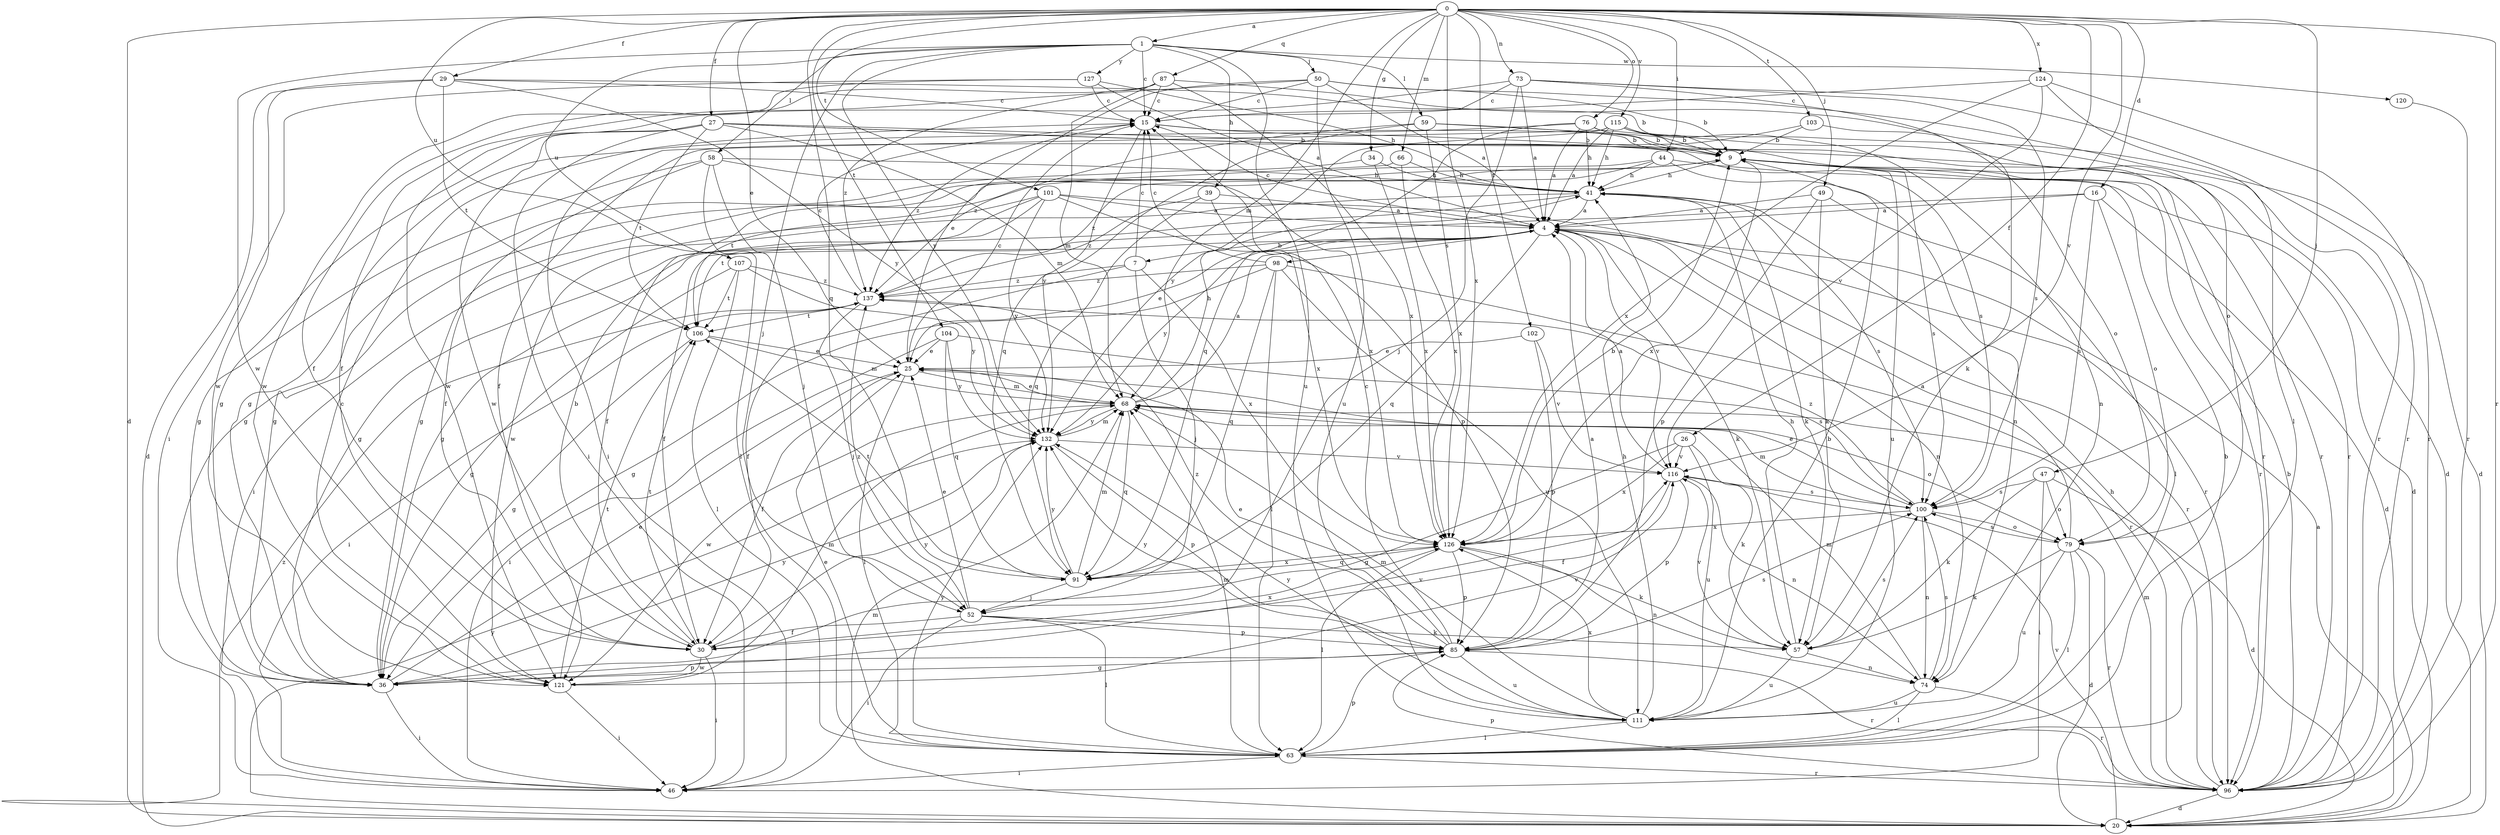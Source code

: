 strict digraph  {
0;
1;
4;
7;
9;
15;
16;
20;
25;
26;
27;
29;
30;
34;
36;
39;
41;
44;
46;
47;
49;
50;
52;
57;
58;
59;
63;
66;
68;
73;
74;
76;
79;
85;
87;
91;
96;
98;
100;
101;
102;
103;
104;
106;
107;
111;
115;
116;
120;
121;
124;
126;
127;
132;
137;
0 -> 1  [label=a];
0 -> 16  [label=d];
0 -> 20  [label=d];
0 -> 25  [label=e];
0 -> 26  [label=f];
0 -> 27  [label=f];
0 -> 29  [label=f];
0 -> 34  [label=g];
0 -> 44  [label=i];
0 -> 47  [label=j];
0 -> 49  [label=j];
0 -> 66  [label=m];
0 -> 68  [label=m];
0 -> 73  [label=n];
0 -> 76  [label=o];
0 -> 87  [label=q];
0 -> 91  [label=q];
0 -> 96  [label=r];
0 -> 101  [label=t];
0 -> 102  [label=t];
0 -> 103  [label=t];
0 -> 104  [label=t];
0 -> 107  [label=u];
0 -> 115  [label=v];
0 -> 116  [label=v];
0 -> 124  [label=x];
0 -> 126  [label=x];
1 -> 15  [label=c];
1 -> 39  [label=h];
1 -> 50  [label=j];
1 -> 52  [label=j];
1 -> 58  [label=l];
1 -> 59  [label=l];
1 -> 107  [label=u];
1 -> 111  [label=u];
1 -> 120  [label=w];
1 -> 121  [label=w];
1 -> 127  [label=y];
1 -> 132  [label=y];
4 -> 7  [label=b];
4 -> 15  [label=c];
4 -> 25  [label=e];
4 -> 30  [label=f];
4 -> 57  [label=k];
4 -> 74  [label=n];
4 -> 91  [label=q];
4 -> 96  [label=r];
4 -> 98  [label=s];
4 -> 116  [label=v];
4 -> 132  [label=y];
7 -> 15  [label=c];
7 -> 30  [label=f];
7 -> 52  [label=j];
7 -> 126  [label=x];
7 -> 137  [label=z];
9 -> 41  [label=h];
9 -> 96  [label=r];
9 -> 100  [label=s];
9 -> 106  [label=t];
9 -> 111  [label=u];
9 -> 126  [label=x];
15 -> 9  [label=b];
15 -> 96  [label=r];
15 -> 132  [label=y];
15 -> 137  [label=z];
16 -> 4  [label=a];
16 -> 20  [label=d];
16 -> 36  [label=g];
16 -> 79  [label=o];
16 -> 100  [label=s];
20 -> 4  [label=a];
20 -> 68  [label=m];
20 -> 116  [label=v];
20 -> 132  [label=y];
20 -> 137  [label=z];
25 -> 15  [label=c];
25 -> 30  [label=f];
25 -> 63  [label=l];
25 -> 68  [label=m];
26 -> 36  [label=g];
26 -> 57  [label=k];
26 -> 111  [label=u];
26 -> 116  [label=v];
26 -> 126  [label=x];
27 -> 9  [label=b];
27 -> 20  [label=d];
27 -> 36  [label=g];
27 -> 46  [label=i];
27 -> 68  [label=m];
27 -> 100  [label=s];
27 -> 106  [label=t];
27 -> 121  [label=w];
29 -> 9  [label=b];
29 -> 15  [label=c];
29 -> 20  [label=d];
29 -> 106  [label=t];
29 -> 121  [label=w];
29 -> 132  [label=y];
30 -> 9  [label=b];
30 -> 46  [label=i];
30 -> 106  [label=t];
30 -> 121  [label=w];
30 -> 126  [label=x];
30 -> 132  [label=y];
34 -> 36  [label=g];
34 -> 41  [label=h];
34 -> 126  [label=x];
36 -> 25  [label=e];
36 -> 46  [label=i];
36 -> 85  [label=p];
36 -> 116  [label=v];
36 -> 132  [label=y];
39 -> 4  [label=a];
39 -> 91  [label=q];
39 -> 126  [label=x];
39 -> 137  [label=z];
41 -> 4  [label=a];
41 -> 36  [label=g];
41 -> 46  [label=i];
41 -> 57  [label=k];
41 -> 100  [label=s];
44 -> 20  [label=d];
44 -> 36  [label=g];
44 -> 41  [label=h];
44 -> 74  [label=n];
44 -> 137  [label=z];
47 -> 20  [label=d];
47 -> 46  [label=i];
47 -> 57  [label=k];
47 -> 79  [label=o];
47 -> 100  [label=s];
49 -> 4  [label=a];
49 -> 57  [label=k];
49 -> 63  [label=l];
49 -> 85  [label=p];
50 -> 4  [label=a];
50 -> 9  [label=b];
50 -> 15  [label=c];
50 -> 25  [label=e];
50 -> 30  [label=f];
50 -> 96  [label=r];
50 -> 111  [label=u];
52 -> 25  [label=e];
52 -> 30  [label=f];
52 -> 46  [label=i];
52 -> 57  [label=k];
52 -> 63  [label=l];
52 -> 85  [label=p];
52 -> 137  [label=z];
57 -> 41  [label=h];
57 -> 74  [label=n];
57 -> 100  [label=s];
57 -> 111  [label=u];
57 -> 116  [label=v];
58 -> 30  [label=f];
58 -> 36  [label=g];
58 -> 41  [label=h];
58 -> 52  [label=j];
58 -> 63  [label=l];
58 -> 126  [label=x];
59 -> 9  [label=b];
59 -> 91  [label=q];
59 -> 96  [label=r];
59 -> 126  [label=x];
59 -> 137  [label=z];
63 -> 9  [label=b];
63 -> 25  [label=e];
63 -> 46  [label=i];
63 -> 68  [label=m];
63 -> 85  [label=p];
63 -> 96  [label=r];
63 -> 132  [label=y];
66 -> 36  [label=g];
66 -> 41  [label=h];
66 -> 126  [label=x];
68 -> 4  [label=a];
68 -> 25  [label=e];
68 -> 41  [label=h];
68 -> 79  [label=o];
68 -> 91  [label=q];
68 -> 121  [label=w];
68 -> 132  [label=y];
73 -> 4  [label=a];
73 -> 15  [label=c];
73 -> 52  [label=j];
73 -> 57  [label=k];
73 -> 96  [label=r];
73 -> 100  [label=s];
73 -> 121  [label=w];
74 -> 63  [label=l];
74 -> 68  [label=m];
74 -> 96  [label=r];
74 -> 100  [label=s];
74 -> 111  [label=u];
76 -> 4  [label=a];
76 -> 9  [label=b];
76 -> 36  [label=g];
76 -> 41  [label=h];
76 -> 91  [label=q];
76 -> 96  [label=r];
79 -> 4  [label=a];
79 -> 20  [label=d];
79 -> 57  [label=k];
79 -> 63  [label=l];
79 -> 96  [label=r];
79 -> 100  [label=s];
79 -> 111  [label=u];
85 -> 4  [label=a];
85 -> 15  [label=c];
85 -> 25  [label=e];
85 -> 36  [label=g];
85 -> 96  [label=r];
85 -> 100  [label=s];
85 -> 111  [label=u];
85 -> 132  [label=y];
85 -> 137  [label=z];
87 -> 15  [label=c];
87 -> 30  [label=f];
87 -> 68  [label=m];
87 -> 79  [label=o];
87 -> 126  [label=x];
87 -> 137  [label=z];
91 -> 52  [label=j];
91 -> 68  [label=m];
91 -> 106  [label=t];
91 -> 126  [label=x];
91 -> 132  [label=y];
96 -> 9  [label=b];
96 -> 20  [label=d];
96 -> 41  [label=h];
96 -> 68  [label=m];
96 -> 85  [label=p];
98 -> 15  [label=c];
98 -> 36  [label=g];
98 -> 63  [label=l];
98 -> 91  [label=q];
98 -> 96  [label=r];
98 -> 111  [label=u];
98 -> 137  [label=z];
100 -> 25  [label=e];
100 -> 68  [label=m];
100 -> 74  [label=n];
100 -> 79  [label=o];
100 -> 126  [label=x];
100 -> 137  [label=z];
101 -> 4  [label=a];
101 -> 30  [label=f];
101 -> 85  [label=p];
101 -> 96  [label=r];
101 -> 106  [label=t];
101 -> 121  [label=w];
101 -> 132  [label=y];
102 -> 25  [label=e];
102 -> 85  [label=p];
102 -> 116  [label=v];
103 -> 9  [label=b];
103 -> 30  [label=f];
103 -> 79  [label=o];
104 -> 25  [label=e];
104 -> 46  [label=i];
104 -> 91  [label=q];
104 -> 100  [label=s];
104 -> 132  [label=y];
106 -> 25  [label=e];
106 -> 36  [label=g];
106 -> 68  [label=m];
107 -> 36  [label=g];
107 -> 63  [label=l];
107 -> 106  [label=t];
107 -> 132  [label=y];
107 -> 137  [label=z];
111 -> 9  [label=b];
111 -> 41  [label=h];
111 -> 63  [label=l];
111 -> 68  [label=m];
111 -> 126  [label=x];
111 -> 132  [label=y];
115 -> 4  [label=a];
115 -> 9  [label=b];
115 -> 20  [label=d];
115 -> 41  [label=h];
115 -> 46  [label=i];
115 -> 74  [label=n];
115 -> 132  [label=y];
116 -> 4  [label=a];
116 -> 30  [label=f];
116 -> 74  [label=n];
116 -> 85  [label=p];
116 -> 100  [label=s];
120 -> 96  [label=r];
121 -> 15  [label=c];
121 -> 46  [label=i];
121 -> 68  [label=m];
121 -> 106  [label=t];
121 -> 116  [label=v];
124 -> 15  [label=c];
124 -> 63  [label=l];
124 -> 96  [label=r];
124 -> 116  [label=v];
124 -> 126  [label=x];
126 -> 9  [label=b];
126 -> 57  [label=k];
126 -> 63  [label=l];
126 -> 74  [label=n];
126 -> 85  [label=p];
126 -> 91  [label=q];
127 -> 4  [label=a];
127 -> 15  [label=c];
127 -> 41  [label=h];
127 -> 46  [label=i];
127 -> 121  [label=w];
132 -> 68  [label=m];
132 -> 85  [label=p];
132 -> 116  [label=v];
137 -> 15  [label=c];
137 -> 46  [label=i];
137 -> 52  [label=j];
137 -> 106  [label=t];
}
